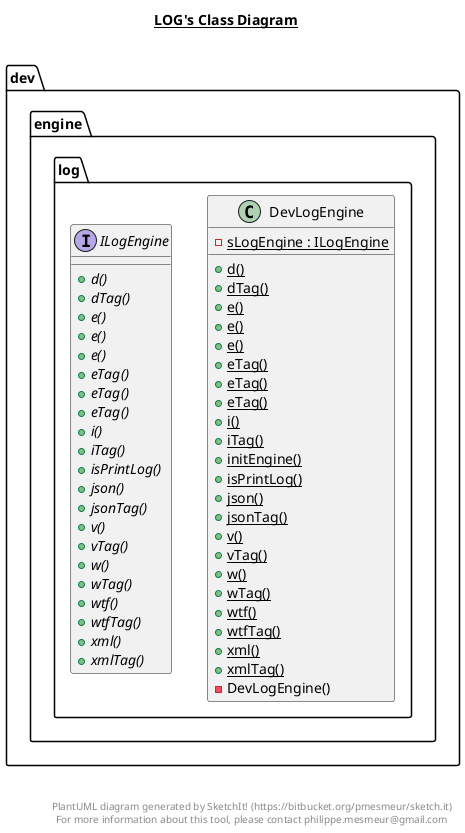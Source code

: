 @startuml

title __LOG's Class Diagram__\n

  namespace dev {
    namespace engine.log {
      class dev.engine.log.DevLogEngine {
          {static} - sLogEngine : ILogEngine
          {static} + d()
          {static} + dTag()
          {static} + e()
          {static} + e()
          {static} + e()
          {static} + eTag()
          {static} + eTag()
          {static} + eTag()
          {static} + i()
          {static} + iTag()
          {static} + initEngine()
          {static} + isPrintLog()
          {static} + json()
          {static} + jsonTag()
          {static} + v()
          {static} + vTag()
          {static} + w()
          {static} + wTag()
          {static} + wtf()
          {static} + wtfTag()
          {static} + xml()
          {static} + xmlTag()
          - DevLogEngine()
      }
    }
  }
  

  namespace dev {
    namespace engine.log {
      interface dev.engine.log.ILogEngine {
          {abstract} + d()
          {abstract} + dTag()
          {abstract} + e()
          {abstract} + e()
          {abstract} + e()
          {abstract} + eTag()
          {abstract} + eTag()
          {abstract} + eTag()
          {abstract} + i()
          {abstract} + iTag()
          {abstract} + isPrintLog()
          {abstract} + json()
          {abstract} + jsonTag()
          {abstract} + v()
          {abstract} + vTag()
          {abstract} + w()
          {abstract} + wTag()
          {abstract} + wtf()
          {abstract} + wtfTag()
          {abstract} + xml()
          {abstract} + xmlTag()
      }
    }
  }
  



right footer


PlantUML diagram generated by SketchIt! (https://bitbucket.org/pmesmeur/sketch.it)
For more information about this tool, please contact philippe.mesmeur@gmail.com
endfooter

@enduml
